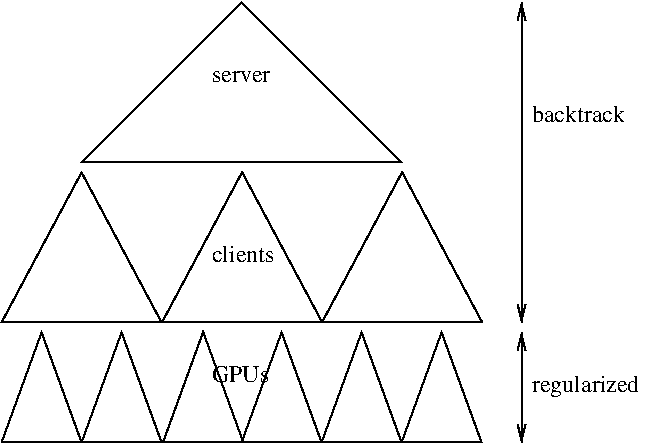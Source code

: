 #FIG 3.2  Produced by xfig version 3.2.5a
Landscape
Center
Inches
Letter  
100.00
Single
-2
1200 2
2 1 0 1 0 7 50 -1 -1 0.000 0 0 -1 0 0 4
	 6000 1500 4800 2700 7200 2700 6000 1500
2 1 0 1 0 7 50 -1 -1 0.000 0 0 -1 0 0 5
	 4800 2775 4200 3900 5100 3900 5400 3900 4800 2775
2 1 0 1 0 7 50 -1 -1 0.000 0 0 -1 0 0 5
	 7204 2773 6604 3898 7504 3898 7804 3898 7204 2773
2 1 0 1 0 7 50 -1 -1 0.000 0 0 -1 0 0 5
	 6004 2773 5404 3898 6304 3898 6604 3898 6004 2773
2 1 0 1 0 7 50 -1 -1 0.000 0 0 -1 0 0 4
	 4500 3975 4200 4800 4800 4800 4500 3975
2 1 0 1 0 7 50 -1 -1 0.000 0 0 -1 0 0 4
	 5100 3975 4800 4800 5400 4800 5100 3975
2 1 0 1 0 7 50 -1 -1 0.000 0 0 -1 0 0 4
	 6300 3975 6000 4800 6600 4800 6300 3975
2 1 0 1 0 7 50 -1 -1 0.000 0 0 -1 0 0 4
	 6900 3975 6600 4800 7200 4800 6900 3975
2 1 0 1 0 7 50 -1 -1 0.000 0 0 -1 0 0 4
	 7500 3975 7200 4800 7800 4800 7500 3975
2 1 0 1 0 7 50 -1 -1 0.000 0 0 -1 0 0 4
	 5712 3971 5412 4796 6012 4796 5712 3971
2 1 0 1 0 7 50 -1 -1 0.000 0 0 -1 1 1 2
	0 0 1.00 60.00 120.00
	0 0 1.00 60.00 120.00
	 8100 1500 8100 3900
2 1 0 1 0 7 50 -1 -1 0.000 0 0 -1 1 1 2
	0 0 1.00 60.00 120.00
	0 0 1.00 60.00 120.00
	 8100 3975 8100 4800
4 0 0 50 -1 0 12 0.0000 4 135 795 8175 2400 backtrack\001
4 0 0 50 -1 0 12 0.0000 4 180 915 8175 4425 regularized\001
4 0 0 50 -1 0 12 0.0000 4 90 480 5775 2100 server\001
4 0 0 50 -1 0 12 0.0000 4 135 540 5775 3450 clients\001
4 0 0 50 -1 0 12 0.0000 4 135 450 5775 4350 GPUs\001
